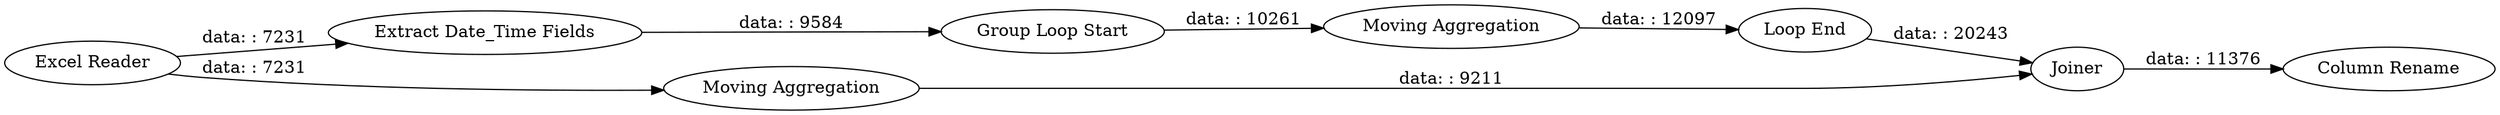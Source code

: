 digraph {
	"-9157613482694929299_2" [label="Extract Date_Time Fields"]
	"-9157613482694929299_4" [label="Group Loop Start"]
	"-9157613482694929299_8" [label="Column Rename"]
	"-9157613482694929299_6" [label="Loop End"]
	"-9157613482694929299_5" [label="Moving Aggregation"]
	"-9157613482694929299_7" [label=Joiner]
	"-9157613482694929299_3" [label="Moving Aggregation"]
	"-9157613482694929299_1" [label="Excel Reader"]
	"-9157613482694929299_5" -> "-9157613482694929299_6" [label="data: : 12097"]
	"-9157613482694929299_1" -> "-9157613482694929299_3" [label="data: : 7231"]
	"-9157613482694929299_1" -> "-9157613482694929299_2" [label="data: : 7231"]
	"-9157613482694929299_2" -> "-9157613482694929299_4" [label="data: : 9584"]
	"-9157613482694929299_4" -> "-9157613482694929299_5" [label="data: : 10261"]
	"-9157613482694929299_6" -> "-9157613482694929299_7" [label="data: : 20243"]
	"-9157613482694929299_3" -> "-9157613482694929299_7" [label="data: : 9211"]
	"-9157613482694929299_7" -> "-9157613482694929299_8" [label="data: : 11376"]
	rankdir=LR
}
